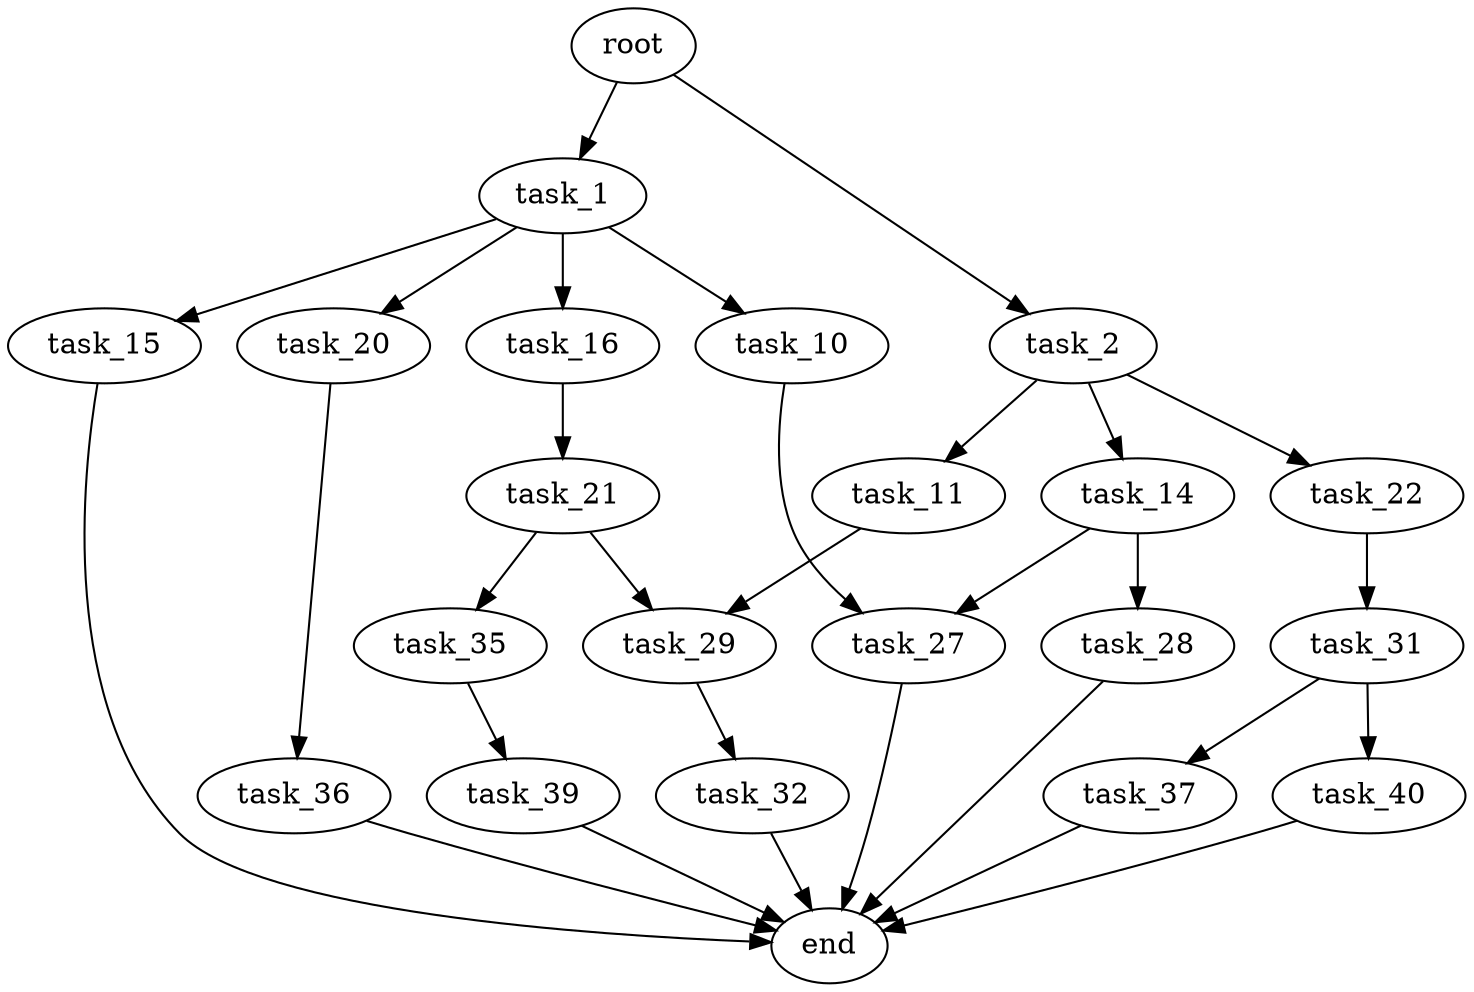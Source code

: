 digraph G {
  root [size="0.000000"];
  task_1 [size="17717525999.000000"];
  task_2 [size="782757789696.000000"];
  task_10 [size="32518139313.000000"];
  task_15 [size="717947089964.000000"];
  task_16 [size="108131735400.000000"];
  task_20 [size="134217728000.000000"];
  task_11 [size="70231705752.000000"];
  task_14 [size="134217728000.000000"];
  task_22 [size="782757789696.000000"];
  task_27 [size="368293445632.000000"];
  task_29 [size="39844284491.000000"];
  task_28 [size="264004693101.000000"];
  end [size="0.000000"];
  task_21 [size="546165501114.000000"];
  task_36 [size="782757789696.000000"];
  task_35 [size="401357502320.000000"];
  task_31 [size="231928233984.000000"];
  task_32 [size="112788785364.000000"];
  task_37 [size="549755813888.000000"];
  task_40 [size="32582473459.000000"];
  task_39 [size="700204260732.000000"];

  root -> task_1 [size="1.000000"];
  root -> task_2 [size="1.000000"];
  task_1 -> task_10 [size="301989888.000000"];
  task_1 -> task_15 [size="301989888.000000"];
  task_1 -> task_16 [size="301989888.000000"];
  task_1 -> task_20 [size="301989888.000000"];
  task_2 -> task_11 [size="679477248.000000"];
  task_2 -> task_14 [size="679477248.000000"];
  task_2 -> task_22 [size="679477248.000000"];
  task_10 -> task_27 [size="33554432.000000"];
  task_15 -> end [size="1.000000"];
  task_16 -> task_21 [size="134217728.000000"];
  task_20 -> task_36 [size="209715200.000000"];
  task_11 -> task_29 [size="75497472.000000"];
  task_14 -> task_27 [size="209715200.000000"];
  task_14 -> task_28 [size="209715200.000000"];
  task_22 -> task_31 [size="679477248.000000"];
  task_27 -> end [size="1.000000"];
  task_29 -> task_32 [size="838860800.000000"];
  task_28 -> end [size="1.000000"];
  task_21 -> task_29 [size="838860800.000000"];
  task_21 -> task_35 [size="838860800.000000"];
  task_36 -> end [size="1.000000"];
  task_35 -> task_39 [size="411041792.000000"];
  task_31 -> task_37 [size="301989888.000000"];
  task_31 -> task_40 [size="301989888.000000"];
  task_32 -> end [size="1.000000"];
  task_37 -> end [size="1.000000"];
  task_40 -> end [size="1.000000"];
  task_39 -> end [size="1.000000"];
}
